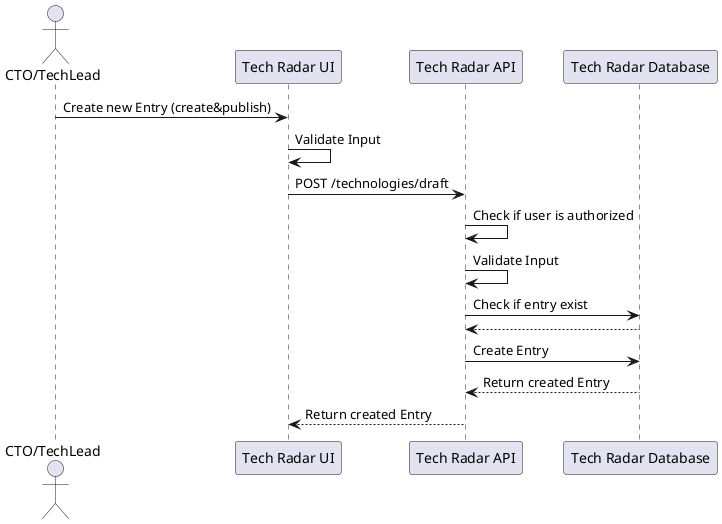 @startuml
actor "CTO/TechLead"
participant "Tech Radar UI" as UI
participant "Tech Radar API" as API
participant "Tech Radar Database" as DB

"CTO/TechLead" -> UI : Create new Entry (create&publish)
UI -> UI: Validate Input
UI -> API : POST /technologies/draft
API -> API : Check if user is authorized
API -> API: Validate Input
API -> DB : Check if entry exist
DB --> API:
API -> DB : Create Entry
DB --> API : Return created Entry
API --> UI : Return created Entry
@enduml